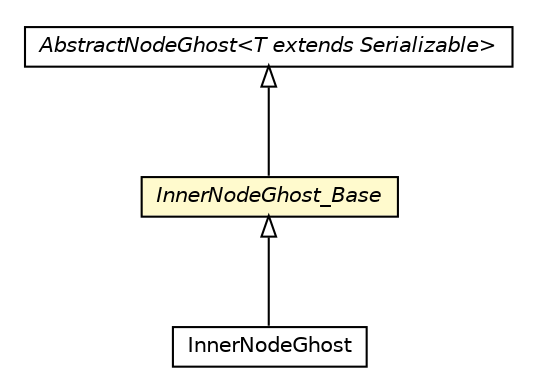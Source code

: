 #!/usr/local/bin/dot
#
# Class diagram 
# Generated by UMLGraph version 5.1 (http://www.umlgraph.org/)
#

digraph G {
	edge [fontname="Helvetica",fontsize=10,labelfontname="Helvetica",labelfontsize=10];
	node [fontname="Helvetica",fontsize=10,shape=plaintext];
	nodesep=0.25;
	ranksep=0.5;
	// pt.ist.fenixframework.adt.bplustree.InnerNodeGhost
	c44447 [label=<<table title="pt.ist.fenixframework.adt.bplustree.InnerNodeGhost" border="0" cellborder="1" cellspacing="0" cellpadding="2" port="p" href="./InnerNodeGhost.html">
		<tr><td><table border="0" cellspacing="0" cellpadding="1">
<tr><td align="center" balign="center"> InnerNodeGhost </td></tr>
		</table></td></tr>
		</table>>, fontname="Helvetica", fontcolor="black", fontsize=10.0];
	// pt.ist.fenixframework.adt.bplustree.InnerNodeGhost_Base
	c44466 [label=<<table title="pt.ist.fenixframework.adt.bplustree.InnerNodeGhost_Base" border="0" cellborder="1" cellspacing="0" cellpadding="2" port="p" bgcolor="lemonChiffon" href="./InnerNodeGhost_Base.html">
		<tr><td><table border="0" cellspacing="0" cellpadding="1">
<tr><td align="center" balign="center"><font face="Helvetica-Oblique"> InnerNodeGhost_Base </font></td></tr>
		</table></td></tr>
		</table>>, fontname="Helvetica", fontcolor="black", fontsize=10.0];
	// pt.ist.fenixframework.adt.bplustree.AbstractNodeGhost<T extends java.io.Serializable>
	c44477 [label=<<table title="pt.ist.fenixframework.adt.bplustree.AbstractNodeGhost" border="0" cellborder="1" cellspacing="0" cellpadding="2" port="p" href="./AbstractNodeGhost.html">
		<tr><td><table border="0" cellspacing="0" cellpadding="1">
<tr><td align="center" balign="center"><font face="Helvetica-Oblique"> AbstractNodeGhost&lt;T extends Serializable&gt; </font></td></tr>
		</table></td></tr>
		</table>>, fontname="Helvetica", fontcolor="black", fontsize=10.0];
	//pt.ist.fenixframework.adt.bplustree.InnerNodeGhost extends pt.ist.fenixframework.adt.bplustree.InnerNodeGhost_Base
	c44466:p -> c44447:p [dir=back,arrowtail=empty];
	//pt.ist.fenixframework.adt.bplustree.InnerNodeGhost_Base extends pt.ist.fenixframework.adt.bplustree.AbstractNodeGhost
	c44477:p -> c44466:p [dir=back,arrowtail=empty];
}

